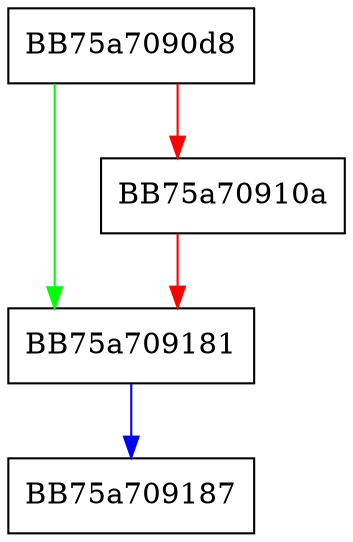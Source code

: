 digraph get_tdt_capabilities {
  node [shape="box"];
  graph [splines=ortho];
  BB75a7090d8 -> BB75a709181 [color="green"];
  BB75a7090d8 -> BB75a70910a [color="red"];
  BB75a70910a -> BB75a709181 [color="red"];
  BB75a709181 -> BB75a709187 [color="blue"];
}